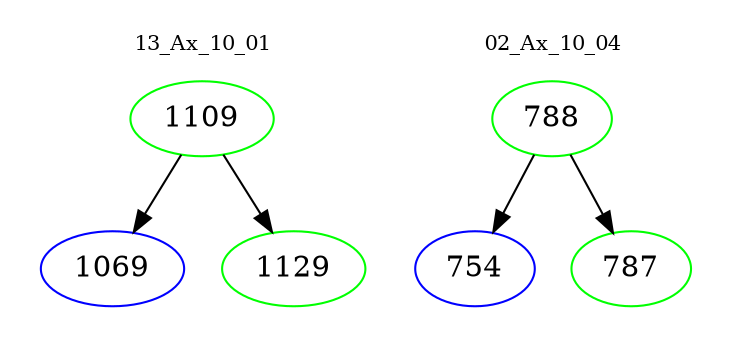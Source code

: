 digraph{
subgraph cluster_0 {
color = white
label = "13_Ax_10_01";
fontsize=10;
T0_1109 [label="1109", color="green"]
T0_1109 -> T0_1069 [color="black"]
T0_1069 [label="1069", color="blue"]
T0_1109 -> T0_1129 [color="black"]
T0_1129 [label="1129", color="green"]
}
subgraph cluster_1 {
color = white
label = "02_Ax_10_04";
fontsize=10;
T1_788 [label="788", color="green"]
T1_788 -> T1_754 [color="black"]
T1_754 [label="754", color="blue"]
T1_788 -> T1_787 [color="black"]
T1_787 [label="787", color="green"]
}
}

